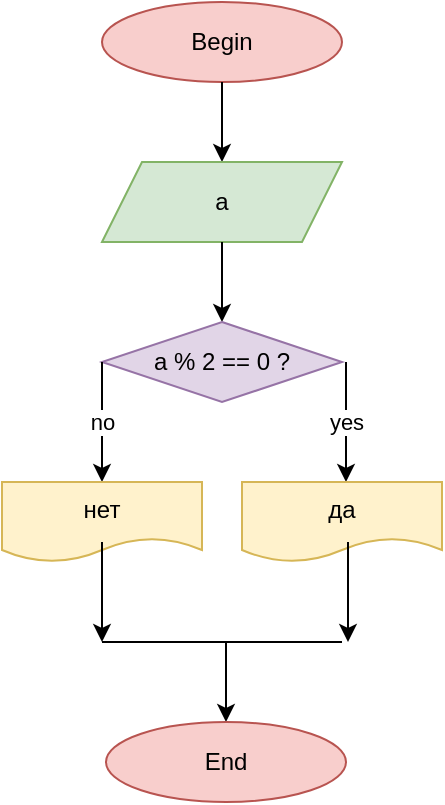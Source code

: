 <mxfile version="17.2.4" type="device"><diagram id="tIUsCFVnatV0UrKnecao" name="Page-1"><mxGraphModel dx="1374" dy="765" grid="1" gridSize="10" guides="1" tooltips="1" connect="1" arrows="1" fold="1" page="1" pageScale="1" pageWidth="827" pageHeight="1169" math="0" shadow="0"><root><mxCell id="0"/><mxCell id="1" parent="0"/><mxCell id="rgc_BlNM--vbmiODOQ-a-1" value="Begin" style="ellipse;whiteSpace=wrap;html=1;fillColor=#f8cecc;strokeColor=#b85450;" vertex="1" parent="1"><mxGeometry x="360" y="40" width="120" height="40" as="geometry"/></mxCell><mxCell id="rgc_BlNM--vbmiODOQ-a-2" value="" style="endArrow=classic;html=1;rounded=0;exitX=0.5;exitY=1;exitDx=0;exitDy=0;" edge="1" parent="1" source="rgc_BlNM--vbmiODOQ-a-1"><mxGeometry width="50" height="50" relative="1" as="geometry"><mxPoint x="390" y="420" as="sourcePoint"/><mxPoint x="420" y="120" as="targetPoint"/></mxGeometry></mxCell><mxCell id="rgc_BlNM--vbmiODOQ-a-3" value="a" style="shape=parallelogram;perimeter=parallelogramPerimeter;whiteSpace=wrap;html=1;fixedSize=1;fillColor=#d5e8d4;strokeColor=#82b366;" vertex="1" parent="1"><mxGeometry x="360" y="120" width="120" height="40" as="geometry"/></mxCell><mxCell id="rgc_BlNM--vbmiODOQ-a-4" value="" style="endArrow=classic;html=1;rounded=0;exitX=0.5;exitY=1;exitDx=0;exitDy=0;" edge="1" parent="1" source="rgc_BlNM--vbmiODOQ-a-3" target="rgc_BlNM--vbmiODOQ-a-5"><mxGeometry width="50" height="50" relative="1" as="geometry"><mxPoint x="390" y="420" as="sourcePoint"/><mxPoint x="420" y="240" as="targetPoint"/></mxGeometry></mxCell><mxCell id="rgc_BlNM--vbmiODOQ-a-5" value="a % 2 == 0 ?" style="rhombus;whiteSpace=wrap;html=1;fillColor=#e1d5e7;strokeColor=#9673a6;" vertex="1" parent="1"><mxGeometry x="360" y="200" width="120" height="40" as="geometry"/></mxCell><mxCell id="rgc_BlNM--vbmiODOQ-a-6" value="yes" style="endArrow=classic;html=1;rounded=0;" edge="1" parent="1"><mxGeometry width="50" height="50" relative="1" as="geometry"><mxPoint x="482" y="220" as="sourcePoint"/><mxPoint x="482" y="280" as="targetPoint"/></mxGeometry></mxCell><mxCell id="rgc_BlNM--vbmiODOQ-a-7" value="no" style="endArrow=classic;html=1;rounded=0;exitX=0;exitY=0.5;exitDx=0;exitDy=0;" edge="1" parent="1" source="rgc_BlNM--vbmiODOQ-a-5"><mxGeometry width="50" height="50" relative="1" as="geometry"><mxPoint x="390" y="420" as="sourcePoint"/><mxPoint x="360" y="280" as="targetPoint"/></mxGeometry></mxCell><mxCell id="rgc_BlNM--vbmiODOQ-a-13" value="" style="endArrow=classic;html=1;rounded=0;" edge="1" parent="1"><mxGeometry width="50" height="50" relative="1" as="geometry"><mxPoint x="422" y="360" as="sourcePoint"/><mxPoint x="422" y="400" as="targetPoint"/></mxGeometry></mxCell><mxCell id="rgc_BlNM--vbmiODOQ-a-16" value="End" style="ellipse;whiteSpace=wrap;html=1;fillColor=#f8cecc;strokeColor=#b85450;" vertex="1" parent="1"><mxGeometry x="362" y="400" width="120" height="40" as="geometry"/></mxCell><mxCell id="rgc_BlNM--vbmiODOQ-a-32" value="нет" style="shape=document;whiteSpace=wrap;html=1;boundedLbl=1;fillColor=#fff2cc;strokeColor=#d6b656;" vertex="1" parent="1"><mxGeometry x="310" y="280" width="100" height="40" as="geometry"/></mxCell><mxCell id="rgc_BlNM--vbmiODOQ-a-33" value="да" style="shape=document;whiteSpace=wrap;html=1;boundedLbl=1;fillColor=#fff2cc;strokeColor=#d6b656;" vertex="1" parent="1"><mxGeometry x="430" y="280" width="100" height="40" as="geometry"/></mxCell><mxCell id="rgc_BlNM--vbmiODOQ-a-34" value="" style="endArrow=none;html=1;rounded=0;" edge="1" parent="1"><mxGeometry width="50" height="50" relative="1" as="geometry"><mxPoint x="360" y="360" as="sourcePoint"/><mxPoint x="480" y="360" as="targetPoint"/></mxGeometry></mxCell><mxCell id="rgc_BlNM--vbmiODOQ-a-35" value="" style="endArrow=classic;html=1;rounded=0;" edge="1" parent="1"><mxGeometry width="50" height="50" relative="1" as="geometry"><mxPoint x="360" y="310" as="sourcePoint"/><mxPoint x="360" y="360" as="targetPoint"/></mxGeometry></mxCell><mxCell id="rgc_BlNM--vbmiODOQ-a-36" value="" style="endArrow=classic;html=1;rounded=0;exitX=0.53;exitY=0.75;exitDx=0;exitDy=0;exitPerimeter=0;" edge="1" parent="1" source="rgc_BlNM--vbmiODOQ-a-33"><mxGeometry width="50" height="50" relative="1" as="geometry"><mxPoint x="390" y="420" as="sourcePoint"/><mxPoint x="483" y="360" as="targetPoint"/></mxGeometry></mxCell></root></mxGraphModel></diagram></mxfile>